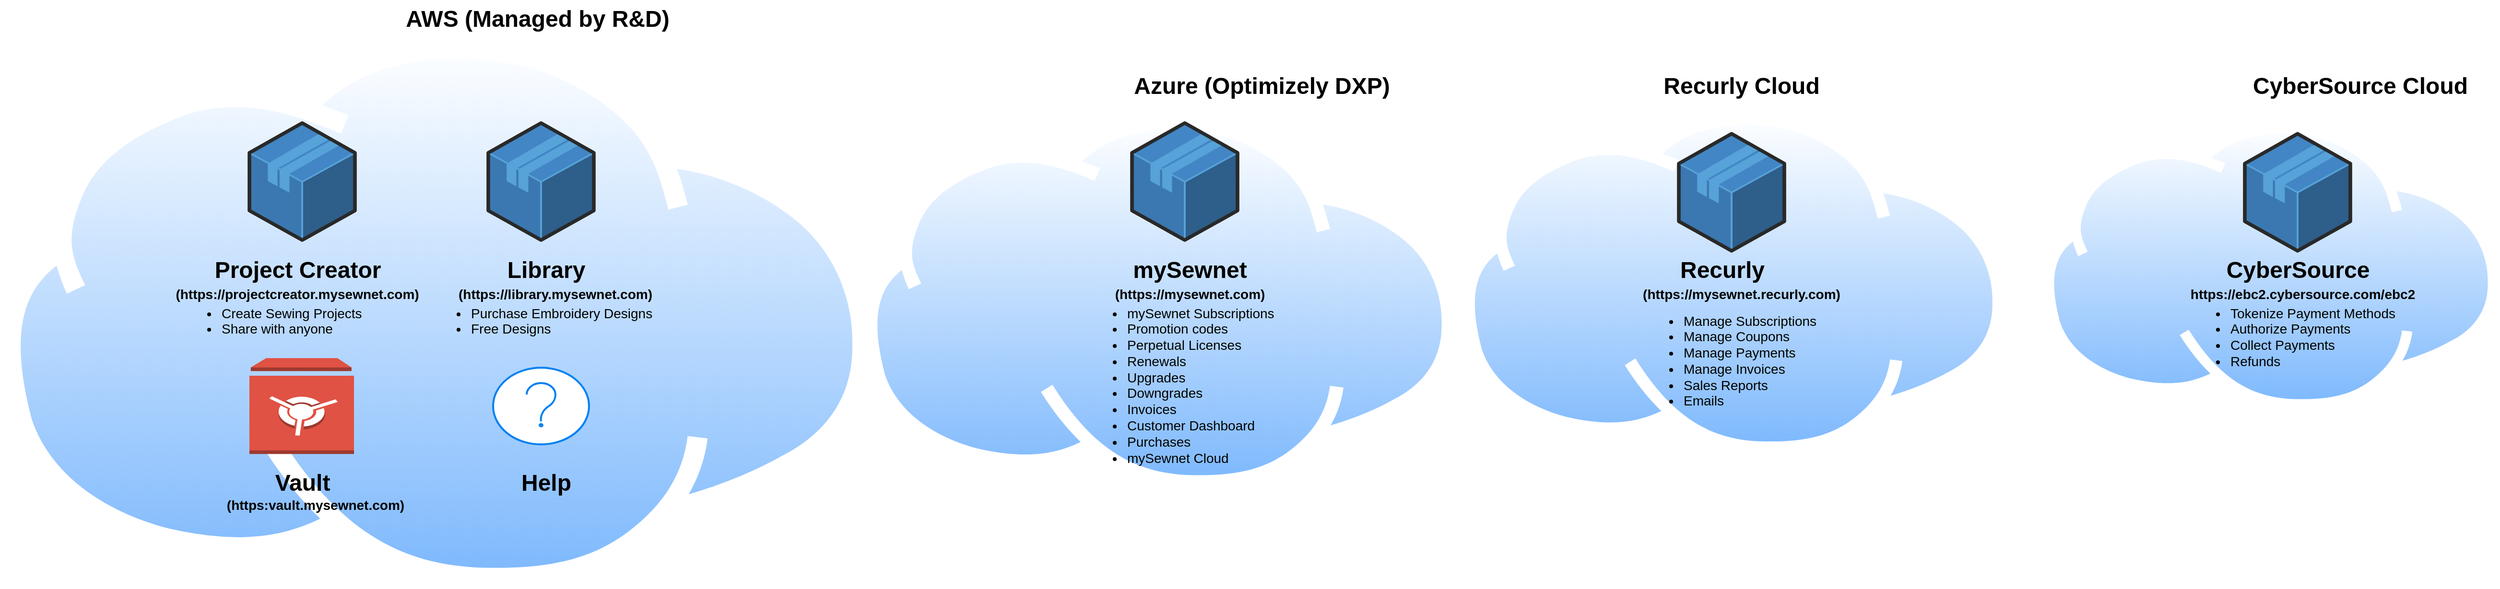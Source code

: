 <mxfile version="20.5.1" type="github">
  <diagram id="wgHW7e4EUa4GgYDRs7Ng" name="Page-1">
    <mxGraphModel dx="3571" dy="3215" grid="1" gridSize="10" guides="1" tooltips="1" connect="1" arrows="1" fold="1" page="1" pageScale="1" pageWidth="700" pageHeight="1000" math="0" shadow="0">
      <root>
        <mxCell id="0" />
        <mxCell id="1" parent="0" />
        <mxCell id="mvNzvA__HQaBql2vhhs9-19" value="" style="aspect=fixed;perimeter=ellipsePerimeter;html=1;align=center;shadow=0;dashed=0;spacingTop=3;image;image=img/lib/active_directory/internet_cloud.svg;fontSize=14;" vertex="1" parent="1">
          <mxGeometry x="-1040" y="-1000" width="910" height="573.3" as="geometry" />
        </mxCell>
        <mxCell id="mvNzvA__HQaBql2vhhs9-1" value="" style="verticalLabelPosition=bottom;html=1;verticalAlign=top;strokeWidth=1;align=center;outlineConnect=0;dashed=0;outlineConnect=0;shape=mxgraph.aws3d.application;fillColor=#4286c5;strokeColor=#57A2D8;aspect=fixed;" vertex="1" parent="1">
          <mxGeometry x="-780" y="-911.61" width="110" height="122.06" as="geometry" />
        </mxCell>
        <mxCell id="mvNzvA__HQaBql2vhhs9-3" value="" style="verticalLabelPosition=bottom;html=1;verticalAlign=top;strokeWidth=1;align=center;outlineConnect=0;dashed=0;outlineConnect=0;shape=mxgraph.aws3d.application;fillColor=#4286c5;strokeColor=#57A2D8;aspect=fixed;" vertex="1" parent="1">
          <mxGeometry x="-531" y="-911.61" width="110" height="122.06" as="geometry" />
        </mxCell>
        <mxCell id="mvNzvA__HQaBql2vhhs9-5" value="Project Creator" style="text;strokeColor=none;fillColor=none;html=1;fontSize=24;fontStyle=1;verticalAlign=middle;align=center;" vertex="1" parent="1">
          <mxGeometry x="-780" y="-778.35" width="100" height="40" as="geometry" />
        </mxCell>
        <mxCell id="mvNzvA__HQaBql2vhhs9-6" value="Library" style="text;strokeColor=none;fillColor=none;html=1;fontSize=24;fontStyle=1;verticalAlign=middle;align=center;" vertex="1" parent="1">
          <mxGeometry x="-521" y="-778.35" width="100" height="40" as="geometry" />
        </mxCell>
        <mxCell id="mvNzvA__HQaBql2vhhs9-8" value="&lt;ul&gt;&lt;li&gt;Create Sewing Projects&lt;/li&gt;&lt;li&gt;Share with anyone&lt;/li&gt;&lt;/ul&gt;" style="text;strokeColor=none;fillColor=none;html=1;whiteSpace=wrap;verticalAlign=middle;overflow=hidden;fontSize=14;" vertex="1" parent="1">
          <mxGeometry x="-851" y="-738.35" width="190" height="50" as="geometry" />
        </mxCell>
        <mxCell id="mvNzvA__HQaBql2vhhs9-10" value="&lt;ul&gt;&lt;li&gt;Purchase Embroidery Designs&lt;/li&gt;&lt;li&gt;Free Designs&lt;/li&gt;&lt;/ul&gt;" style="text;strokeColor=none;fillColor=none;html=1;whiteSpace=wrap;verticalAlign=middle;overflow=hidden;fontSize=14;" vertex="1" parent="1">
          <mxGeometry x="-591" y="-738.35" width="240" height="50" as="geometry" />
        </mxCell>
        <mxCell id="mvNzvA__HQaBql2vhhs9-11" value="" style="outlineConnect=0;dashed=0;verticalLabelPosition=bottom;verticalAlign=top;align=center;html=1;shape=mxgraph.aws3.vault;fillColor=#E05243;gradientColor=none;fontSize=14;" vertex="1" parent="1">
          <mxGeometry x="-780" y="-666.35" width="109" height="100" as="geometry" />
        </mxCell>
        <mxCell id="mvNzvA__HQaBql2vhhs9-12" value="Vault" style="text;strokeColor=none;fillColor=none;html=1;fontSize=24;fontStyle=1;verticalAlign=middle;align=center;" vertex="1" parent="1">
          <mxGeometry x="-775" y="-556.35" width="100" height="40" as="geometry" />
        </mxCell>
        <mxCell id="mvNzvA__HQaBql2vhhs9-13" value="" style="html=1;verticalLabelPosition=bottom;align=center;labelBackgroundColor=#ffffff;verticalAlign=top;strokeWidth=2;strokeColor=#0080F0;shadow=0;dashed=0;shape=mxgraph.ios7.icons.help;fontSize=14;" vertex="1" parent="1">
          <mxGeometry x="-526" y="-656.35" width="100" height="80" as="geometry" />
        </mxCell>
        <mxCell id="mvNzvA__HQaBql2vhhs9-14" value="Help" style="text;strokeColor=none;fillColor=none;html=1;fontSize=24;fontStyle=1;verticalAlign=middle;align=center;" vertex="1" parent="1">
          <mxGeometry x="-521" y="-556.35" width="100" height="40" as="geometry" />
        </mxCell>
        <mxCell id="mvNzvA__HQaBql2vhhs9-15" value="(https://projectcreator.mysewnet.com)" style="text;html=1;strokeColor=none;fillColor=none;align=center;verticalAlign=middle;whiteSpace=wrap;rounded=0;fontSize=14;fontStyle=1" vertex="1" parent="1">
          <mxGeometry x="-850" y="-748.35" width="240" height="30" as="geometry" />
        </mxCell>
        <mxCell id="mvNzvA__HQaBql2vhhs9-17" value="(https://library.mysewnet.com)" style="text;html=1;strokeColor=none;fillColor=none;align=center;verticalAlign=middle;whiteSpace=wrap;rounded=0;fontSize=14;fontStyle=1" vertex="1" parent="1">
          <mxGeometry x="-581" y="-748.35" width="240" height="30" as="geometry" />
        </mxCell>
        <mxCell id="mvNzvA__HQaBql2vhhs9-18" value="(https:vault.mysewnet.com)" style="text;html=1;strokeColor=none;fillColor=none;align=center;verticalAlign=middle;whiteSpace=wrap;rounded=0;fontSize=14;fontStyle=1" vertex="1" parent="1">
          <mxGeometry x="-831" y="-528.35" width="240" height="30" as="geometry" />
        </mxCell>
        <mxCell id="mvNzvA__HQaBql2vhhs9-25" value="" style="aspect=fixed;perimeter=ellipsePerimeter;html=1;align=center;shadow=0;dashed=0;spacingTop=3;image;image=img/lib/active_directory/internet_cloud.svg;fontSize=14;" vertex="1" parent="1">
          <mxGeometry x="-140" y="-918.95" width="617.38" height="388.95" as="geometry" />
        </mxCell>
        <mxCell id="mvNzvA__HQaBql2vhhs9-20" value="" style="verticalLabelPosition=bottom;html=1;verticalAlign=top;strokeWidth=1;align=center;outlineConnect=0;dashed=0;outlineConnect=0;shape=mxgraph.aws3d.application;fillColor=#4286c5;strokeColor=#57A2D8;aspect=fixed;" vertex="1" parent="1">
          <mxGeometry x="140" y="-911.61" width="110" height="122.06" as="geometry" />
        </mxCell>
        <mxCell id="mvNzvA__HQaBql2vhhs9-21" value="mySewnet" style="text;strokeColor=none;fillColor=none;html=1;fontSize=24;fontStyle=1;verticalAlign=middle;align=center;" vertex="1" parent="1">
          <mxGeometry x="150" y="-778.35" width="100" height="40" as="geometry" />
        </mxCell>
        <mxCell id="mvNzvA__HQaBql2vhhs9-23" value="(https://mysewnet.com)" style="text;html=1;align=center;verticalAlign=middle;resizable=0;points=[];autosize=1;strokeColor=none;fillColor=none;fontSize=14;fontStyle=1" vertex="1" parent="1">
          <mxGeometry x="110" y="-748.35" width="180" height="30" as="geometry" />
        </mxCell>
        <mxCell id="mvNzvA__HQaBql2vhhs9-24" value="&lt;ul&gt;&lt;li&gt;mySewnet Subscriptions&lt;/li&gt;&lt;li&gt;Promotion codes&lt;/li&gt;&lt;li&gt;Perpetual Licenses&lt;/li&gt;&lt;li&gt;Renewals&lt;/li&gt;&lt;li&gt;Upgrades&lt;/li&gt;&lt;li&gt;Downgrades&lt;/li&gt;&lt;li&gt;Invoices&lt;/li&gt;&lt;li&gt;Customer Dashboard&lt;/li&gt;&lt;li&gt;Purchases&lt;/li&gt;&lt;li&gt;mySewnet Cloud&lt;/li&gt;&lt;/ul&gt;" style="text;strokeColor=none;fillColor=none;html=1;whiteSpace=wrap;verticalAlign=middle;overflow=hidden;fontSize=14;" vertex="1" parent="1">
          <mxGeometry x="92.5" y="-738.35" width="205" height="188.35" as="geometry" />
        </mxCell>
        <mxCell id="mvNzvA__HQaBql2vhhs9-30" value="" style="aspect=fixed;perimeter=ellipsePerimeter;html=1;align=center;shadow=0;dashed=0;spacingTop=3;image;image=img/lib/active_directory/internet_cloud.svg;fontSize=14;" vertex="1" parent="1">
          <mxGeometry x="484" y="-923.11" width="566.28" height="356.76" as="geometry" />
        </mxCell>
        <mxCell id="mvNzvA__HQaBql2vhhs9-26" value="" style="verticalLabelPosition=bottom;html=1;verticalAlign=top;strokeWidth=1;align=center;outlineConnect=0;dashed=0;outlineConnect=0;shape=mxgraph.aws3d.application;fillColor=#4286c5;strokeColor=#57A2D8;aspect=fixed;" vertex="1" parent="1">
          <mxGeometry x="710" y="-900.41" width="110" height="122.06" as="geometry" />
        </mxCell>
        <mxCell id="mvNzvA__HQaBql2vhhs9-27" value="Recurly" style="text;strokeColor=none;fillColor=none;html=1;fontSize=24;fontStyle=1;verticalAlign=middle;align=center;" vertex="1" parent="1">
          <mxGeometry x="705" y="-778.35" width="100" height="40" as="geometry" />
        </mxCell>
        <mxCell id="mvNzvA__HQaBql2vhhs9-28" value="(https://mysewnet.recurly.com)" style="text;html=1;align=center;verticalAlign=middle;resizable=0;points=[];autosize=1;strokeColor=none;fillColor=none;fontSize=14;fontStyle=1" vertex="1" parent="1">
          <mxGeometry x="660" y="-748.35" width="230" height="30" as="geometry" />
        </mxCell>
        <mxCell id="mvNzvA__HQaBql2vhhs9-29" value="&lt;ul&gt;&lt;li&gt;Manage Subscriptions&lt;/li&gt;&lt;li&gt;Manage Coupons&lt;/li&gt;&lt;li&gt;Manage Payments&lt;/li&gt;&lt;li&gt;Manage Invoices&lt;/li&gt;&lt;li&gt;Sales Reports&lt;/li&gt;&lt;li&gt;Emails&lt;/li&gt;&lt;li&gt;&lt;br&gt;&lt;/li&gt;&lt;/ul&gt;" style="text;strokeColor=none;fillColor=none;html=1;whiteSpace=wrap;verticalAlign=middle;overflow=hidden;fontSize=14;" vertex="1" parent="1">
          <mxGeometry x="672.5" y="-730" width="185" height="120" as="geometry" />
        </mxCell>
        <mxCell id="mvNzvA__HQaBql2vhhs9-36" value="" style="aspect=fixed;perimeter=ellipsePerimeter;html=1;align=center;shadow=0;dashed=0;spacingTop=3;image;image=img/lib/active_directory/internet_cloud.svg;fontSize=14;" vertex="1" parent="1">
          <mxGeometry x="1090" y="-911.61" width="474.52" height="298.95" as="geometry" />
        </mxCell>
        <mxCell id="mvNzvA__HQaBql2vhhs9-32" value="" style="verticalLabelPosition=bottom;html=1;verticalAlign=top;strokeWidth=1;align=center;outlineConnect=0;dashed=0;outlineConnect=0;shape=mxgraph.aws3d.application;fillColor=#4286c5;strokeColor=#57A2D8;aspect=fixed;" vertex="1" parent="1">
          <mxGeometry x="1300" y="-900.41" width="110" height="122.06" as="geometry" />
        </mxCell>
        <mxCell id="mvNzvA__HQaBql2vhhs9-33" value="CyberSource" style="text;strokeColor=none;fillColor=none;html=1;fontSize=24;fontStyle=1;verticalAlign=middle;align=center;" vertex="1" parent="1">
          <mxGeometry x="1305" y="-778.35" width="100" height="40" as="geometry" />
        </mxCell>
        <mxCell id="mvNzvA__HQaBql2vhhs9-34" value="https://ebc2.cybersource.com/ebc2" style="text;html=1;align=center;verticalAlign=middle;resizable=0;points=[];autosize=1;strokeColor=none;fillColor=none;fontSize=14;fontStyle=1" vertex="1" parent="1">
          <mxGeometry x="1230" y="-748.35" width="260" height="30" as="geometry" />
        </mxCell>
        <mxCell id="mvNzvA__HQaBql2vhhs9-35" value="&lt;ul&gt;&lt;li&gt;Tokenize Payment Methods&lt;/li&gt;&lt;li&gt;Authorize Payments&lt;/li&gt;&lt;li&gt;Collect Payments&lt;/li&gt;&lt;li&gt;Refunds&lt;/li&gt;&lt;li&gt;&lt;br&gt;&lt;/li&gt;&lt;/ul&gt;" style="text;strokeColor=none;fillColor=none;html=1;whiteSpace=wrap;verticalAlign=middle;overflow=hidden;fontSize=14;" vertex="1" parent="1">
          <mxGeometry x="1242.5" y="-738.35" width="225" height="90" as="geometry" />
        </mxCell>
        <mxCell id="mvNzvA__HQaBql2vhhs9-37" value="AWS (Managed by R&amp;amp;D)" style="text;strokeColor=none;fillColor=none;html=1;fontSize=24;fontStyle=1;verticalAlign=middle;align=center;" vertex="1" parent="1">
          <mxGeometry x="-631" y="-1040" width="301" height="40" as="geometry" />
        </mxCell>
        <mxCell id="mvNzvA__HQaBql2vhhs9-38" value="Azure (Optimizely DXP)" style="text;strokeColor=none;fillColor=none;html=1;fontSize=24;fontStyle=1;verticalAlign=middle;align=center;" vertex="1" parent="1">
          <mxGeometry x="130" y="-970" width="290" height="40" as="geometry" />
        </mxCell>
        <mxCell id="mvNzvA__HQaBql2vhhs9-39" value="Recurly Cloud" style="text;strokeColor=none;fillColor=none;html=1;fontSize=24;fontStyle=1;verticalAlign=middle;align=center;" vertex="1" parent="1">
          <mxGeometry x="685" y="-970" width="180" height="40" as="geometry" />
        </mxCell>
        <mxCell id="mvNzvA__HQaBql2vhhs9-40" value="CyberSource Cloud" style="text;strokeColor=none;fillColor=none;html=1;fontSize=24;fontStyle=1;verticalAlign=middle;align=center;" vertex="1" parent="1">
          <mxGeometry x="1300" y="-970" width="240" height="40" as="geometry" />
        </mxCell>
      </root>
    </mxGraphModel>
  </diagram>
</mxfile>
